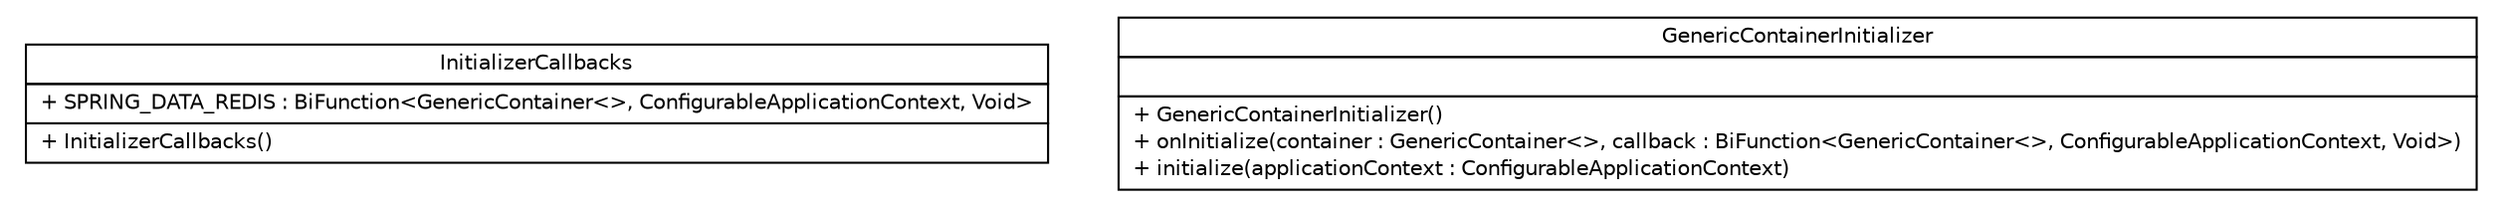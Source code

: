 #!/usr/local/bin/dot
#
# Class diagram 
# Generated by UMLGraph version R5_6-24-gf6e263 (http://www.umlgraph.org/)
#

digraph G {
	edge [fontname="Helvetica",fontsize=10,labelfontname="Helvetica",labelfontsize=10];
	node [fontname="Helvetica",fontsize=10,shape=plaintext];
	nodesep=0.25;
	ranksep=0.5;
	// top.infra.test.containers.InitializerCallbacks
	c0 [label=<<table title="top.infra.test.containers.InitializerCallbacks" border="0" cellborder="1" cellspacing="0" cellpadding="2" port="p" href="./InitializerCallbacks.html">
		<tr><td><table border="0" cellspacing="0" cellpadding="1">
<tr><td align="center" balign="center"> InitializerCallbacks </td></tr>
		</table></td></tr>
		<tr><td><table border="0" cellspacing="0" cellpadding="1">
<tr><td align="left" balign="left"> + SPRING_DATA_REDIS : BiFunction&lt;GenericContainer&lt;&gt;, ConfigurableApplicationContext, Void&gt; </td></tr>
		</table></td></tr>
		<tr><td><table border="0" cellspacing="0" cellpadding="1">
<tr><td align="left" balign="left"> + InitializerCallbacks() </td></tr>
		</table></td></tr>
		</table>>, URL="./InitializerCallbacks.html", fontname="Helvetica", fontcolor="black", fontsize=10.0];
	// top.infra.test.containers.GenericContainerInitializer
	c1 [label=<<table title="top.infra.test.containers.GenericContainerInitializer" border="0" cellborder="1" cellspacing="0" cellpadding="2" port="p" href="./GenericContainerInitializer.html">
		<tr><td><table border="0" cellspacing="0" cellpadding="1">
<tr><td align="center" balign="center"> GenericContainerInitializer </td></tr>
		</table></td></tr>
		<tr><td><table border="0" cellspacing="0" cellpadding="1">
<tr><td align="left" balign="left">  </td></tr>
		</table></td></tr>
		<tr><td><table border="0" cellspacing="0" cellpadding="1">
<tr><td align="left" balign="left"> + GenericContainerInitializer() </td></tr>
<tr><td align="left" balign="left"> + onInitialize(container : GenericContainer&lt;&gt;, callback : BiFunction&lt;GenericContainer&lt;&gt;, ConfigurableApplicationContext, Void&gt;) </td></tr>
<tr><td align="left" balign="left"> + initialize(applicationContext : ConfigurableApplicationContext) </td></tr>
		</table></td></tr>
		</table>>, URL="./GenericContainerInitializer.html", fontname="Helvetica", fontcolor="black", fontsize=10.0];
}

